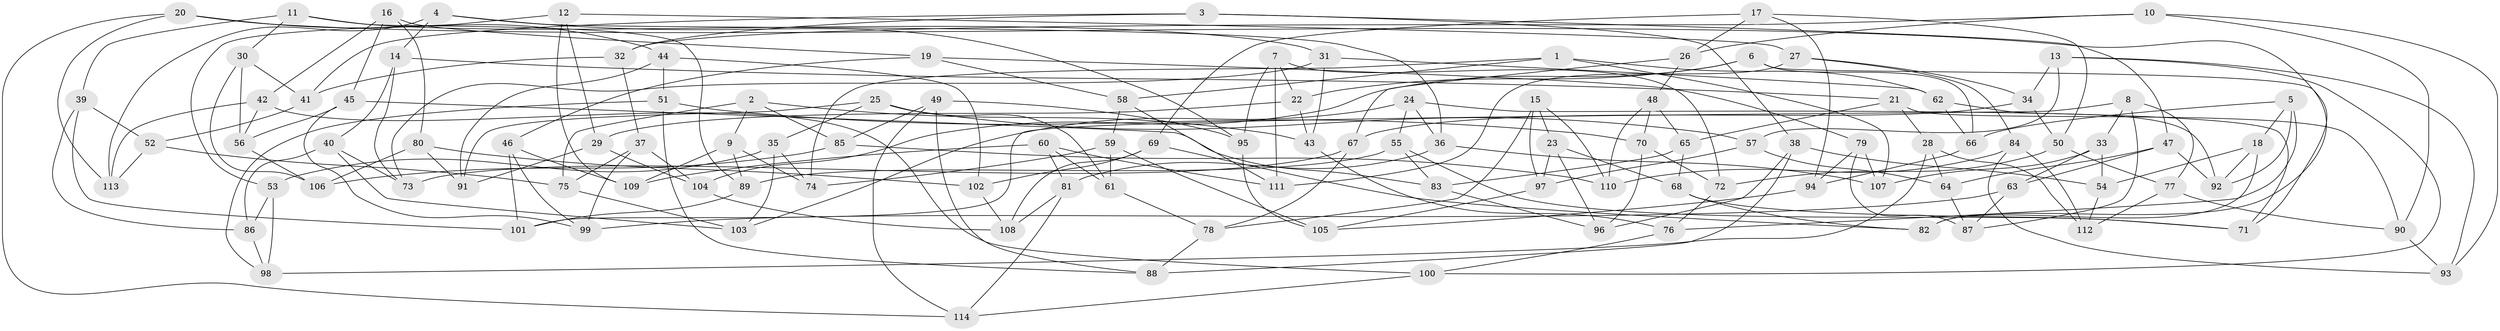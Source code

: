 // coarse degree distribution, {6: 0.5, 4: 0.29411764705882354, 5: 0.17647058823529413, 3: 0.029411764705882353}
// Generated by graph-tools (version 1.1) at 2025/42/03/06/25 10:42:20]
// undirected, 114 vertices, 228 edges
graph export_dot {
graph [start="1"]
  node [color=gray90,style=filled];
  1;
  2;
  3;
  4;
  5;
  6;
  7;
  8;
  9;
  10;
  11;
  12;
  13;
  14;
  15;
  16;
  17;
  18;
  19;
  20;
  21;
  22;
  23;
  24;
  25;
  26;
  27;
  28;
  29;
  30;
  31;
  32;
  33;
  34;
  35;
  36;
  37;
  38;
  39;
  40;
  41;
  42;
  43;
  44;
  45;
  46;
  47;
  48;
  49;
  50;
  51;
  52;
  53;
  54;
  55;
  56;
  57;
  58;
  59;
  60;
  61;
  62;
  63;
  64;
  65;
  66;
  67;
  68;
  69;
  70;
  71;
  72;
  73;
  74;
  75;
  76;
  77;
  78;
  79;
  80;
  81;
  82;
  83;
  84;
  85;
  86;
  87;
  88;
  89;
  90;
  91;
  92;
  93;
  94;
  95;
  96;
  97;
  98;
  99;
  100;
  101;
  102;
  103;
  104;
  105;
  106;
  107;
  108;
  109;
  110;
  111;
  112;
  113;
  114;
  1 -- 62;
  1 -- 74;
  1 -- 107;
  1 -- 58;
  2 -- 75;
  2 -- 85;
  2 -- 43;
  2 -- 9;
  3 -- 47;
  3 -- 41;
  3 -- 38;
  3 -- 32;
  4 -- 113;
  4 -- 14;
  4 -- 95;
  4 -- 36;
  5 -- 76;
  5 -- 66;
  5 -- 18;
  5 -- 92;
  6 -- 22;
  6 -- 71;
  6 -- 104;
  6 -- 66;
  7 -- 22;
  7 -- 95;
  7 -- 72;
  7 -- 111;
  8 -- 101;
  8 -- 33;
  8 -- 87;
  8 -- 77;
  9 -- 89;
  9 -- 109;
  9 -- 74;
  10 -- 93;
  10 -- 90;
  10 -- 26;
  10 -- 32;
  11 -- 39;
  11 -- 89;
  11 -- 31;
  11 -- 30;
  12 -- 109;
  12 -- 53;
  12 -- 29;
  12 -- 27;
  13 -- 93;
  13 -- 100;
  13 -- 57;
  13 -- 34;
  14 -- 40;
  14 -- 21;
  14 -- 73;
  15 -- 23;
  15 -- 110;
  15 -- 97;
  15 -- 78;
  16 -- 42;
  16 -- 80;
  16 -- 19;
  16 -- 45;
  17 -- 26;
  17 -- 69;
  17 -- 94;
  17 -- 50;
  18 -- 92;
  18 -- 82;
  18 -- 54;
  19 -- 58;
  19 -- 79;
  19 -- 46;
  20 -- 82;
  20 -- 114;
  20 -- 44;
  20 -- 113;
  21 -- 65;
  21 -- 90;
  21 -- 28;
  22 -- 29;
  22 -- 43;
  23 -- 68;
  23 -- 96;
  23 -- 97;
  24 -- 103;
  24 -- 55;
  24 -- 71;
  24 -- 36;
  25 -- 61;
  25 -- 91;
  25 -- 57;
  25 -- 35;
  26 -- 67;
  26 -- 48;
  27 -- 111;
  27 -- 34;
  27 -- 84;
  28 -- 64;
  28 -- 112;
  28 -- 98;
  29 -- 91;
  29 -- 104;
  30 -- 56;
  30 -- 41;
  30 -- 106;
  31 -- 62;
  31 -- 73;
  31 -- 43;
  32 -- 41;
  32 -- 37;
  33 -- 107;
  33 -- 54;
  33 -- 63;
  34 -- 67;
  34 -- 50;
  35 -- 53;
  35 -- 74;
  35 -- 103;
  36 -- 107;
  36 -- 81;
  37 -- 104;
  37 -- 99;
  37 -- 75;
  38 -- 88;
  38 -- 96;
  38 -- 54;
  39 -- 86;
  39 -- 101;
  39 -- 52;
  40 -- 73;
  40 -- 86;
  40 -- 103;
  41 -- 52;
  42 -- 56;
  42 -- 113;
  42 -- 100;
  43 -- 76;
  44 -- 91;
  44 -- 102;
  44 -- 51;
  45 -- 56;
  45 -- 99;
  45 -- 83;
  46 -- 109;
  46 -- 101;
  46 -- 99;
  47 -- 63;
  47 -- 64;
  47 -- 92;
  48 -- 110;
  48 -- 65;
  48 -- 70;
  49 -- 88;
  49 -- 85;
  49 -- 95;
  49 -- 114;
  50 -- 77;
  50 -- 72;
  51 -- 70;
  51 -- 98;
  51 -- 88;
  52 -- 75;
  52 -- 113;
  53 -- 86;
  53 -- 98;
  54 -- 112;
  55 -- 89;
  55 -- 83;
  55 -- 71;
  56 -- 106;
  57 -- 64;
  57 -- 97;
  58 -- 111;
  58 -- 59;
  59 -- 105;
  59 -- 74;
  59 -- 61;
  60 -- 61;
  60 -- 111;
  60 -- 109;
  60 -- 81;
  61 -- 78;
  62 -- 92;
  62 -- 66;
  63 -- 87;
  63 -- 99;
  64 -- 87;
  65 -- 68;
  65 -- 83;
  66 -- 94;
  67 -- 78;
  67 -- 73;
  68 -- 71;
  68 -- 82;
  69 -- 102;
  69 -- 82;
  69 -- 108;
  70 -- 72;
  70 -- 96;
  72 -- 76;
  75 -- 103;
  76 -- 100;
  77 -- 112;
  77 -- 90;
  78 -- 88;
  79 -- 107;
  79 -- 94;
  79 -- 87;
  80 -- 91;
  80 -- 102;
  80 -- 106;
  81 -- 114;
  81 -- 108;
  83 -- 96;
  84 -- 93;
  84 -- 112;
  84 -- 110;
  85 -- 106;
  85 -- 110;
  86 -- 98;
  89 -- 101;
  90 -- 93;
  94 -- 105;
  95 -- 105;
  97 -- 105;
  100 -- 114;
  102 -- 108;
  104 -- 108;
}
